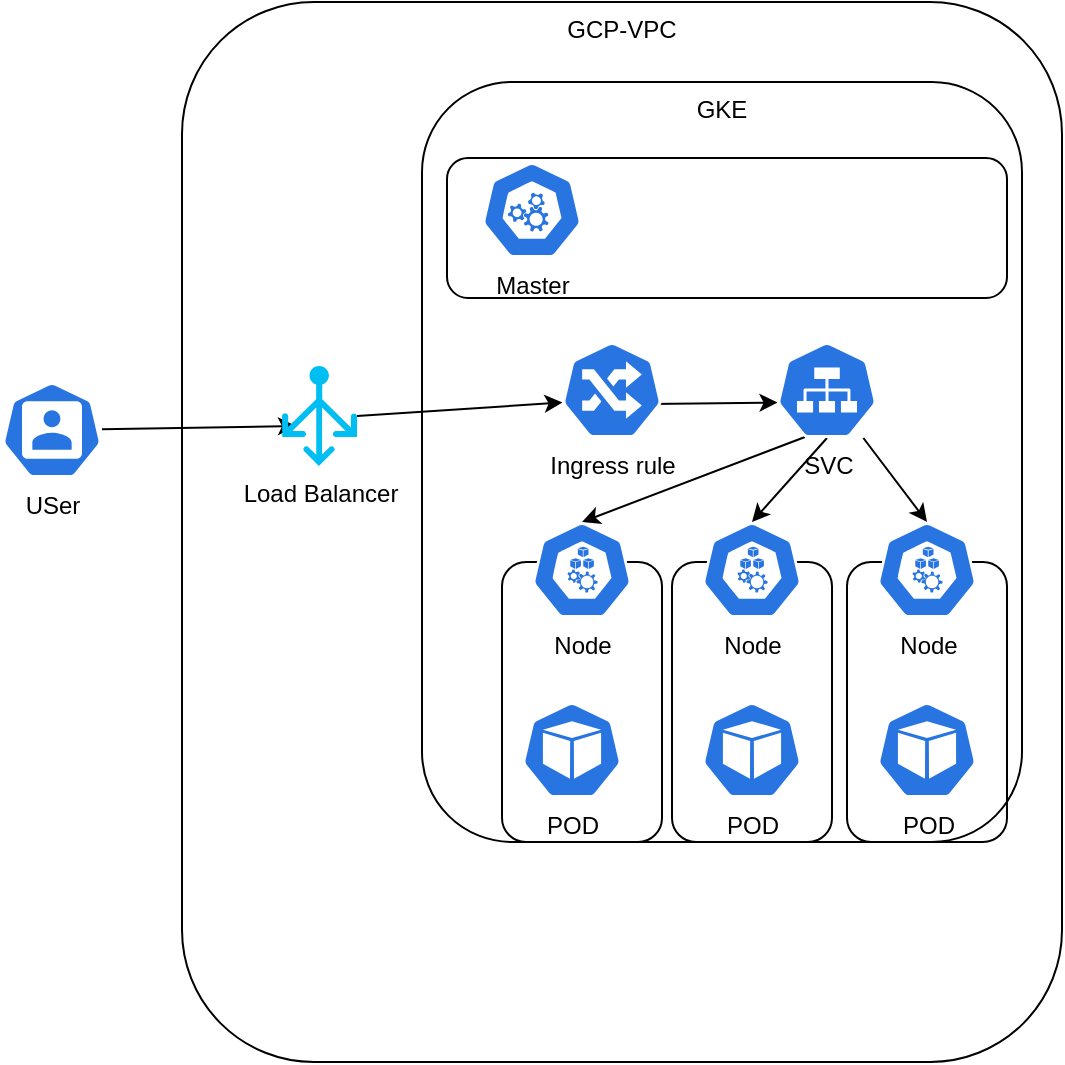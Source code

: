 <mxfile>
    <diagram id="pPZiH4yxTqBsjKXRiS5l" name="Page-1">
        <mxGraphModel dx="806" dy="715" grid="1" gridSize="10" guides="1" tooltips="1" connect="1" arrows="1" fold="1" page="1" pageScale="1" pageWidth="850" pageHeight="1100" math="0" shadow="0">
            <root>
                <mxCell id="0"/>
                <mxCell id="1" parent="0"/>
                <mxCell id="2" value="GCP-VPC" style="rounded=1;whiteSpace=wrap;html=1;verticalAlign=top;" parent="1" vertex="1">
                    <mxGeometry x="180" y="60" width="440" height="530" as="geometry"/>
                </mxCell>
                <mxCell id="17" value="GKE" style="rounded=1;whiteSpace=wrap;html=1;verticalAlign=top;fillColor=none;" parent="1" vertex="1">
                    <mxGeometry x="300" y="100" width="300" height="380" as="geometry"/>
                </mxCell>
                <mxCell id="45" value="" style="rounded=1;whiteSpace=wrap;html=1;" vertex="1" parent="1">
                    <mxGeometry x="312.5" y="138" width="280" height="70" as="geometry"/>
                </mxCell>
                <mxCell id="33" value="" style="rounded=1;whiteSpace=wrap;html=1;fillColor=none;" parent="1" vertex="1">
                    <mxGeometry x="425" y="340" width="80" height="140" as="geometry"/>
                </mxCell>
                <mxCell id="25" value="" style="rounded=1;whiteSpace=wrap;html=1;fillColor=none;" parent="1" vertex="1">
                    <mxGeometry x="340" y="340" width="80" height="140" as="geometry"/>
                </mxCell>
                <mxCell id="35" value="" style="rounded=1;whiteSpace=wrap;html=1;fillColor=none;" parent="1" vertex="1">
                    <mxGeometry x="512.5" y="340" width="80" height="140" as="geometry"/>
                </mxCell>
                <mxCell id="8" value="" style="edgeStyle=none;html=1;startArrow=none;entryX=0.005;entryY=0.63;entryDx=0;entryDy=0;entryPerimeter=0;exitX=1;exitY=0.5;exitDx=0;exitDy=0;exitPerimeter=0;" parent="1" source="43" target="38" edge="1">
                    <mxGeometry relative="1" as="geometry">
                        <mxPoint x="310" y="270.103" as="sourcePoint"/>
                        <mxPoint x="370" y="270" as="targetPoint"/>
                    </mxGeometry>
                </mxCell>
                <mxCell id="10" value="" style="edgeStyle=none;html=1;entryX=0.005;entryY=0.63;entryDx=0;entryDy=0;entryPerimeter=0;exitX=0.88;exitY=0.646;exitDx=0;exitDy=0;exitPerimeter=0;" parent="1" source="38" target="27" edge="1">
                    <mxGeometry relative="1" as="geometry">
                        <mxPoint x="447.5" y="270.835" as="sourcePoint"/>
                        <mxPoint x="492.5" y="270" as="targetPoint"/>
                    </mxGeometry>
                </mxCell>
                <mxCell id="12" value="" style="edgeStyle=none;html=1;entryX=0.5;entryY=0;entryDx=0;entryDy=0;entryPerimeter=0;exitX=0.5;exitY=1;exitDx=0;exitDy=0;exitPerimeter=0;" parent="1" source="27" target="32" edge="1">
                    <mxGeometry relative="1" as="geometry">
                        <mxPoint x="517.143" y="290" as="sourcePoint"/>
                        <mxPoint x="464.741" y="400" as="targetPoint"/>
                    </mxGeometry>
                </mxCell>
                <mxCell id="15" style="edgeStyle=none;html=1;entryX=0.5;entryY=0;entryDx=0;entryDy=0;entryPerimeter=0;exitX=0.28;exitY=0.99;exitDx=0;exitDy=0;exitPerimeter=0;" parent="1" source="27" target="24" edge="1">
                    <mxGeometry relative="1" as="geometry">
                        <mxPoint x="509.95" y="290" as="sourcePoint"/>
                        <mxPoint x="382.5" y="400" as="targetPoint"/>
                    </mxGeometry>
                </mxCell>
                <mxCell id="21" value="POD" style="sketch=0;html=1;dashed=0;whitespace=wrap;fillColor=#2875E2;strokeColor=#ffffff;points=[[0.005,0.63,0],[0.1,0.2,0],[0.9,0.2,0],[0.5,0,0],[0.995,0.63,0],[0.72,0.99,0],[0.5,1,0],[0.28,0.99,0]];verticalLabelPosition=bottom;align=center;verticalAlign=top;shape=mxgraph.kubernetes.icon;prIcon=pod" parent="1" vertex="1">
                    <mxGeometry x="350" y="410" width="50" height="48" as="geometry"/>
                </mxCell>
                <mxCell id="22" value="POD" style="sketch=0;html=1;dashed=0;whitespace=wrap;fillColor=#2875E2;strokeColor=#ffffff;points=[[0.005,0.63,0],[0.1,0.2,0],[0.9,0.2,0],[0.5,0,0],[0.995,0.63,0],[0.72,0.99,0],[0.5,1,0],[0.28,0.99,0]];verticalLabelPosition=bottom;align=center;verticalAlign=top;shape=mxgraph.kubernetes.icon;prIcon=pod" parent="1" vertex="1">
                    <mxGeometry x="440" y="410" width="50" height="48" as="geometry"/>
                </mxCell>
                <mxCell id="23" value="POD" style="sketch=0;html=1;dashed=0;whitespace=wrap;fillColor=#2875E2;strokeColor=#ffffff;points=[[0.005,0.63,0],[0.1,0.2,0],[0.9,0.2,0],[0.5,0,0],[0.995,0.63,0],[0.72,0.99,0],[0.5,1,0],[0.28,0.99,0]];verticalLabelPosition=bottom;align=center;verticalAlign=top;shape=mxgraph.kubernetes.icon;prIcon=pod" parent="1" vertex="1">
                    <mxGeometry x="527.5" y="410" width="50" height="48" as="geometry"/>
                </mxCell>
                <mxCell id="24" value="Node" style="sketch=0;html=1;dashed=0;whitespace=wrap;fillColor=#2875E2;strokeColor=#ffffff;points=[[0.005,0.63,0],[0.1,0.2,0],[0.9,0.2,0],[0.5,0,0],[0.995,0.63,0],[0.72,0.99,0],[0.5,1,0],[0.28,0.99,0]];verticalLabelPosition=bottom;align=center;verticalAlign=top;shape=mxgraph.kubernetes.icon;prIcon=node" parent="1" vertex="1">
                    <mxGeometry x="355" y="320" width="50" height="48" as="geometry"/>
                </mxCell>
                <mxCell id="37" style="edgeStyle=none;html=1;entryX=0.5;entryY=0;entryDx=0;entryDy=0;entryPerimeter=0;" parent="1" source="27" target="34" edge="1">
                    <mxGeometry relative="1" as="geometry"/>
                </mxCell>
                <mxCell id="27" value="SVC" style="sketch=0;html=1;dashed=0;whitespace=wrap;fillColor=#2875E2;strokeColor=#ffffff;points=[[0.005,0.63,0],[0.1,0.2,0],[0.9,0.2,0],[0.5,0,0],[0.995,0.63,0],[0.72,0.99,0],[0.5,1,0],[0.28,0.99,0]];verticalLabelPosition=bottom;align=center;verticalAlign=top;shape=mxgraph.kubernetes.icon;prIcon=svc" parent="1" vertex="1">
                    <mxGeometry x="477.5" y="230" width="50" height="48" as="geometry"/>
                </mxCell>
                <mxCell id="32" value="Node" style="sketch=0;html=1;dashed=0;whitespace=wrap;fillColor=#2875E2;strokeColor=#ffffff;points=[[0.005,0.63,0],[0.1,0.2,0],[0.9,0.2,0],[0.5,0,0],[0.995,0.63,0],[0.72,0.99,0],[0.5,1,0],[0.28,0.99,0]];verticalLabelPosition=bottom;align=center;verticalAlign=top;shape=mxgraph.kubernetes.icon;prIcon=node" parent="1" vertex="1">
                    <mxGeometry x="440" y="320" width="50" height="48" as="geometry"/>
                </mxCell>
                <mxCell id="34" value="Node" style="sketch=0;html=1;dashed=0;whitespace=wrap;fillColor=#2875E2;strokeColor=#ffffff;points=[[0.005,0.63,0],[0.1,0.2,0],[0.9,0.2,0],[0.5,0,0],[0.995,0.63,0],[0.72,0.99,0],[0.5,1,0],[0.28,0.99,0]];verticalLabelPosition=bottom;align=center;verticalAlign=top;shape=mxgraph.kubernetes.icon;prIcon=node" parent="1" vertex="1">
                    <mxGeometry x="527.5" y="320" width="50" height="48" as="geometry"/>
                </mxCell>
                <mxCell id="38" value="Ingress rule" style="sketch=0;html=1;dashed=0;whitespace=wrap;fillColor=#2875E2;strokeColor=#ffffff;points=[[0.005,0.63,0],[0.1,0.2,0],[0.9,0.2,0],[0.5,0,0],[0.995,0.63,0],[0.72,0.99,0],[0.5,1,0],[0.28,0.99,0]];verticalLabelPosition=bottom;align=center;verticalAlign=top;shape=mxgraph.kubernetes.icon;prIcon=ing" parent="1" vertex="1">
                    <mxGeometry x="370" y="230" width="50" height="48" as="geometry"/>
                </mxCell>
                <mxCell id="42" style="edgeStyle=none;html=1;entryX=0.187;entryY=0.6;entryDx=0;entryDy=0;entryPerimeter=0;" parent="1" source="41" target="43" edge="1">
                    <mxGeometry relative="1" as="geometry">
                        <mxPoint x="150" y="280" as="targetPoint"/>
                    </mxGeometry>
                </mxCell>
                <mxCell id="41" value="USer" style="sketch=0;html=1;dashed=0;whitespace=wrap;fillColor=#2875E2;strokeColor=#ffffff;points=[[0.005,0.63,0],[0.1,0.2,0],[0.9,0.2,0],[0.5,0,0],[0.995,0.63,0],[0.72,0.99,0],[0.5,1,0],[0.28,0.99,0]];verticalLabelPosition=bottom;align=center;verticalAlign=top;shape=mxgraph.kubernetes.icon;prIcon=user" parent="1" vertex="1">
                    <mxGeometry x="90" y="250" width="50" height="48" as="geometry"/>
                </mxCell>
                <mxCell id="43" value="Load Balancer" style="verticalLabelPosition=bottom;html=1;verticalAlign=top;align=center;strokeColor=none;fillColor=#00BEF2;shape=mxgraph.azure.load_balancer_generic;pointerEvents=1;" parent="1" vertex="1">
                    <mxGeometry x="230" y="242" width="37.5" height="50" as="geometry"/>
                </mxCell>
                <mxCell id="44" value="Master" style="sketch=0;html=1;dashed=0;whitespace=wrap;fillColor=#2875E2;strokeColor=#ffffff;points=[[0.005,0.63,0],[0.1,0.2,0],[0.9,0.2,0],[0.5,0,0],[0.995,0.63,0],[0.72,0.99,0],[0.5,1,0],[0.28,0.99,0]];verticalLabelPosition=bottom;align=center;verticalAlign=top;shape=mxgraph.kubernetes.icon;prIcon=master" vertex="1" parent="1">
                    <mxGeometry x="330" y="140" width="50" height="48" as="geometry"/>
                </mxCell>
            </root>
        </mxGraphModel>
    </diagram>
</mxfile>